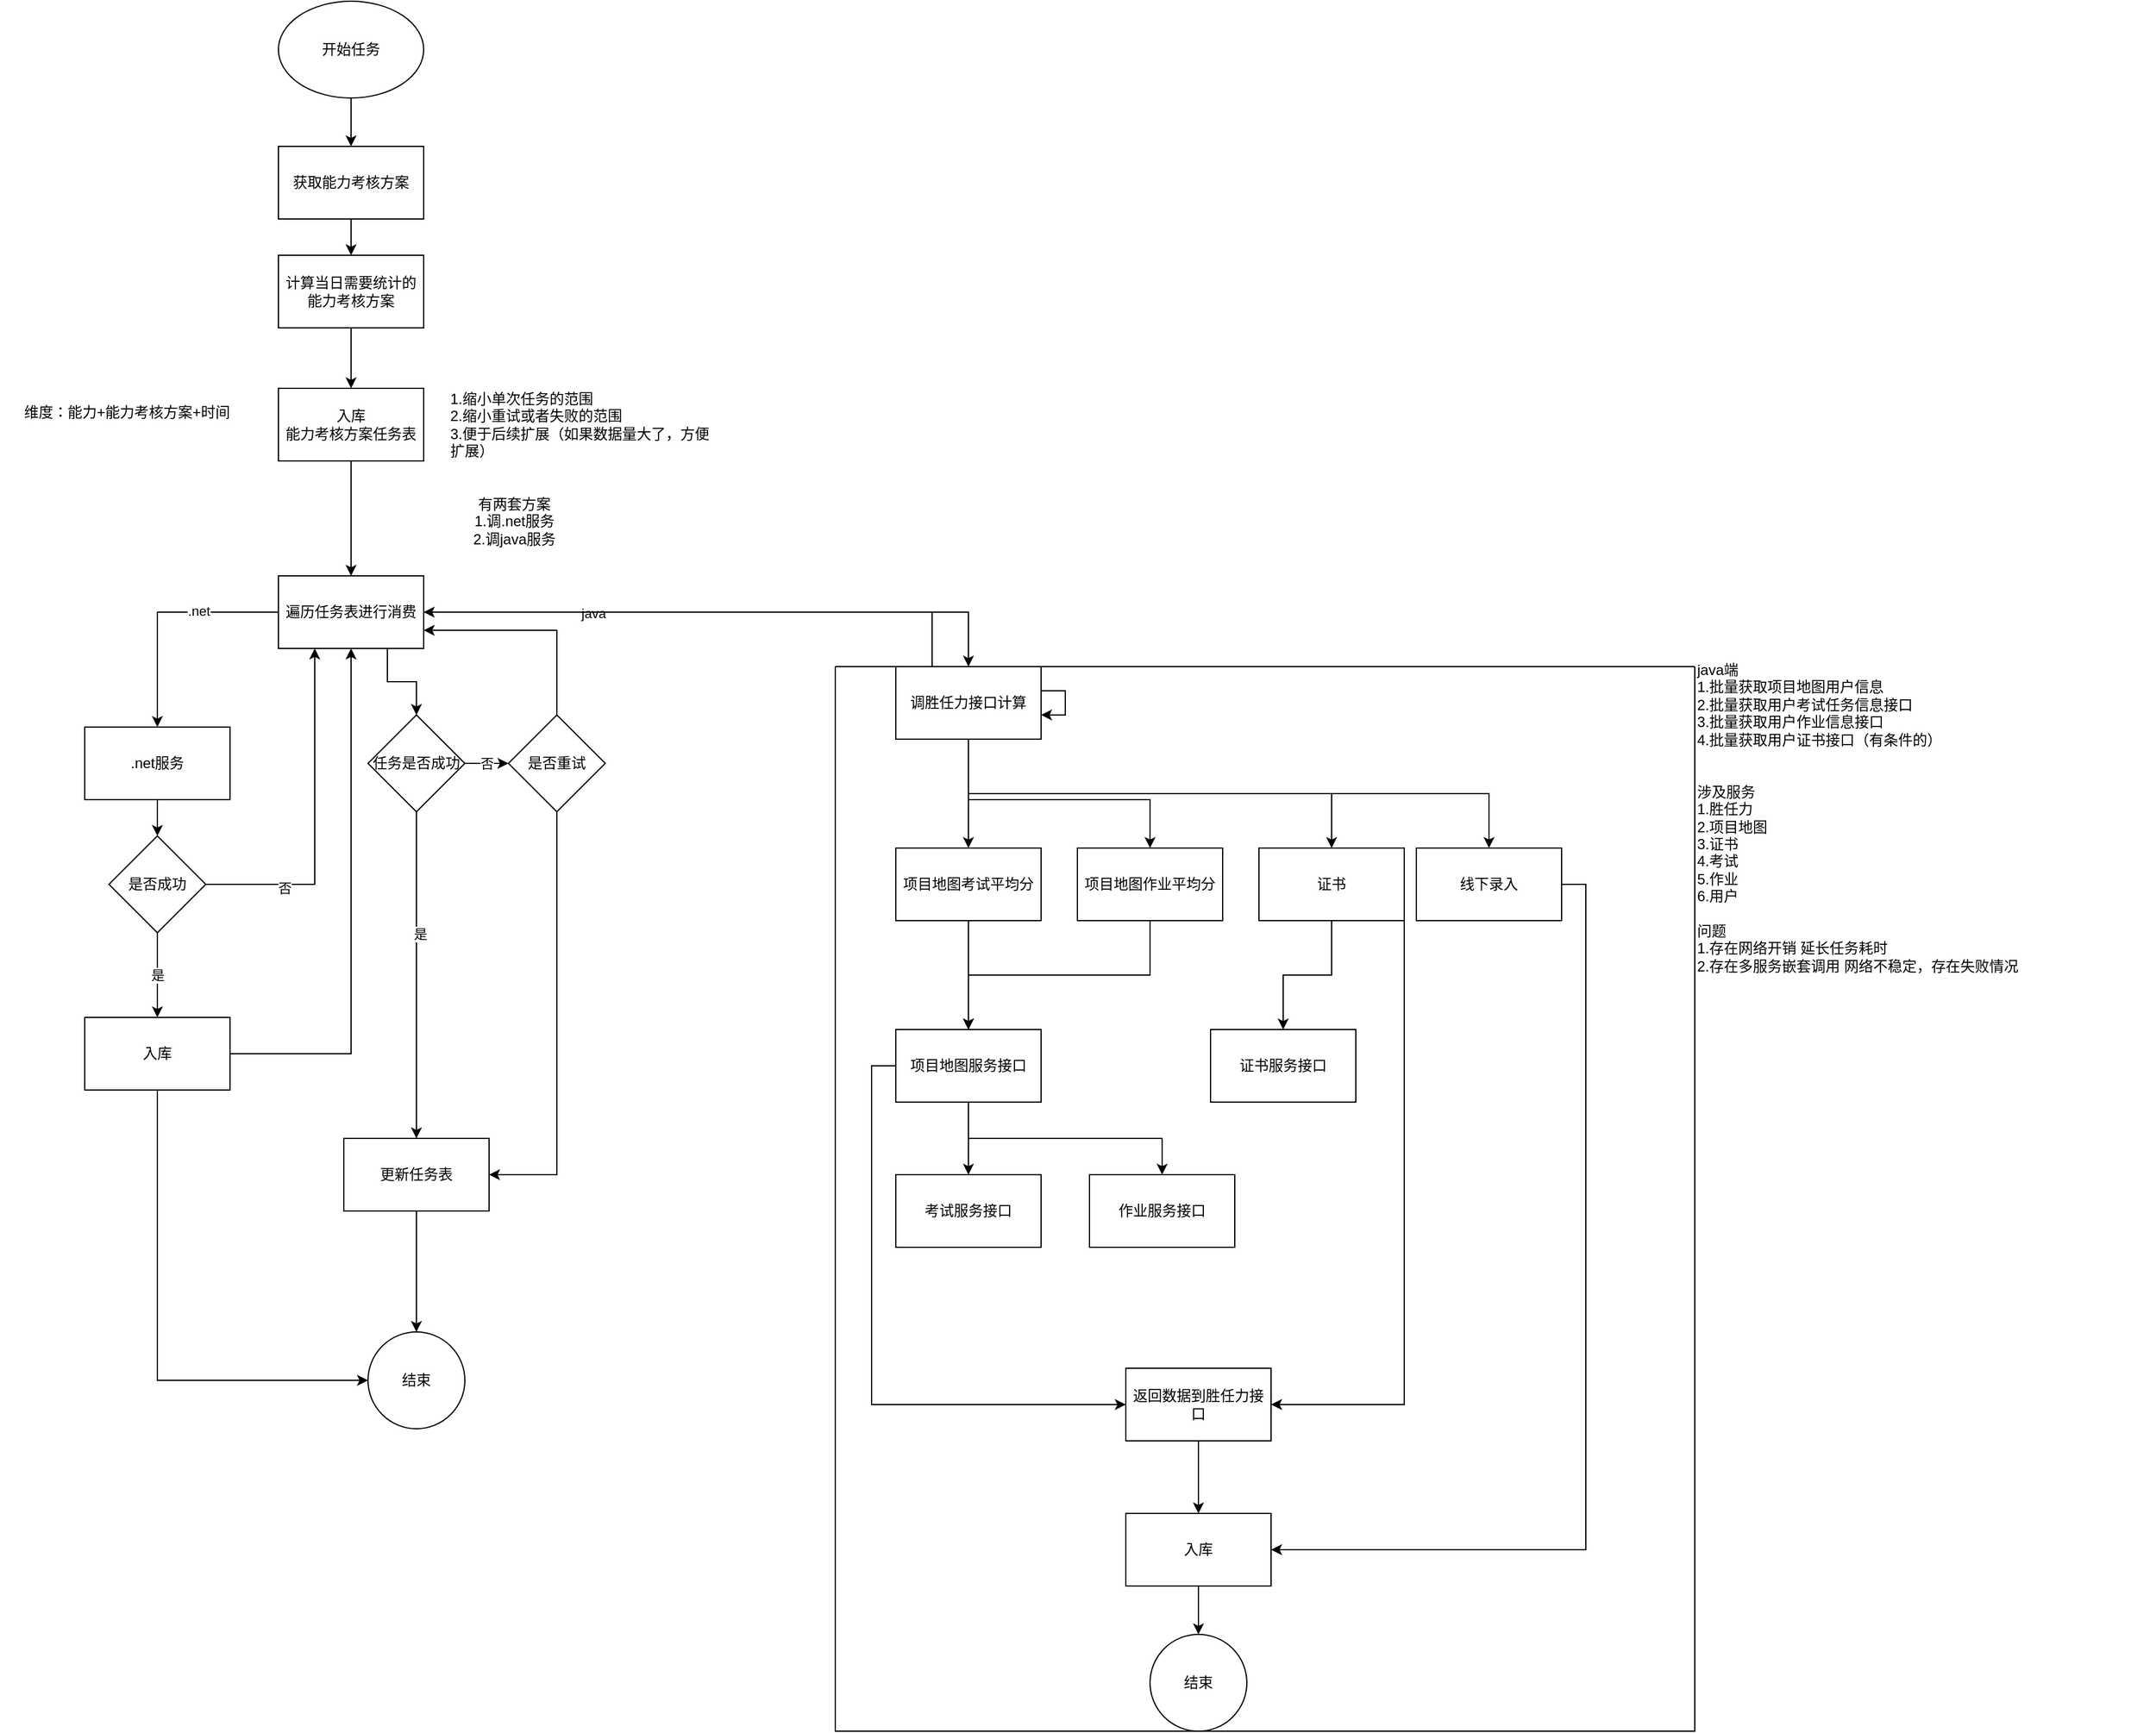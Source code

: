 <mxfile version="16.6.1" type="github">
  <diagram id="9e6fux_CzkJda0glSuWo" name="Page-1">
    <mxGraphModel dx="1422" dy="762" grid="1" gridSize="10" guides="1" tooltips="1" connect="1" arrows="1" fold="1" page="1" pageScale="1" pageWidth="827" pageHeight="1169" math="0" shadow="0">
      <root>
        <mxCell id="0" />
        <mxCell id="1" parent="0" />
        <mxCell id="gfrnAxkRrdRLA-EYFsuY-3" style="edgeStyle=orthogonalEdgeStyle;rounded=0;orthogonalLoop=1;jettySize=auto;html=1;exitX=0.5;exitY=1;exitDx=0;exitDy=0;" edge="1" parent="1" source="gfrnAxkRrdRLA-EYFsuY-1" target="gfrnAxkRrdRLA-EYFsuY-2">
          <mxGeometry relative="1" as="geometry" />
        </mxCell>
        <mxCell id="gfrnAxkRrdRLA-EYFsuY-1" value="开始任务" style="ellipse;whiteSpace=wrap;html=1;" vertex="1" parent="1">
          <mxGeometry x="340" y="110" width="120" height="80" as="geometry" />
        </mxCell>
        <mxCell id="gfrnAxkRrdRLA-EYFsuY-5" style="edgeStyle=orthogonalEdgeStyle;rounded=0;orthogonalLoop=1;jettySize=auto;html=1;exitX=0.5;exitY=1;exitDx=0;exitDy=0;" edge="1" parent="1" source="gfrnAxkRrdRLA-EYFsuY-2" target="gfrnAxkRrdRLA-EYFsuY-4">
          <mxGeometry relative="1" as="geometry" />
        </mxCell>
        <mxCell id="gfrnAxkRrdRLA-EYFsuY-2" value="获取能力考核方案" style="rounded=0;whiteSpace=wrap;html=1;" vertex="1" parent="1">
          <mxGeometry x="340" y="230" width="120" height="60" as="geometry" />
        </mxCell>
        <mxCell id="gfrnAxkRrdRLA-EYFsuY-7" style="edgeStyle=orthogonalEdgeStyle;rounded=0;orthogonalLoop=1;jettySize=auto;html=1;exitX=0.5;exitY=1;exitDx=0;exitDy=0;" edge="1" parent="1" source="gfrnAxkRrdRLA-EYFsuY-4" target="gfrnAxkRrdRLA-EYFsuY-6">
          <mxGeometry relative="1" as="geometry" />
        </mxCell>
        <mxCell id="gfrnAxkRrdRLA-EYFsuY-4" value="计算当日需要统计的能力考核方案" style="rounded=0;whiteSpace=wrap;html=1;" vertex="1" parent="1">
          <mxGeometry x="340" y="320" width="120" height="60" as="geometry" />
        </mxCell>
        <mxCell id="gfrnAxkRrdRLA-EYFsuY-11" style="edgeStyle=orthogonalEdgeStyle;rounded=0;orthogonalLoop=1;jettySize=auto;html=1;exitX=0.5;exitY=1;exitDx=0;exitDy=0;" edge="1" parent="1" source="gfrnAxkRrdRLA-EYFsuY-6" target="gfrnAxkRrdRLA-EYFsuY-10">
          <mxGeometry relative="1" as="geometry" />
        </mxCell>
        <mxCell id="gfrnAxkRrdRLA-EYFsuY-6" value="入库&lt;br&gt;能力考核方案任务表" style="rounded=0;whiteSpace=wrap;html=1;" vertex="1" parent="1">
          <mxGeometry x="340" y="430" width="120" height="60" as="geometry" />
        </mxCell>
        <mxCell id="gfrnAxkRrdRLA-EYFsuY-9" value="1.缩小单次任务的范围&lt;br&gt;2.缩小重试或者失败的范围&lt;br&gt;3.便于后续扩展（如果数据量大了，方便扩展）" style="text;html=1;strokeColor=none;fillColor=none;align=left;verticalAlign=middle;whiteSpace=wrap;rounded=0;" vertex="1" parent="1">
          <mxGeometry x="480" y="430" width="220" height="60" as="geometry" />
        </mxCell>
        <mxCell id="gfrnAxkRrdRLA-EYFsuY-16" style="edgeStyle=orthogonalEdgeStyle;rounded=0;orthogonalLoop=1;jettySize=auto;html=1;" edge="1" parent="1" source="gfrnAxkRrdRLA-EYFsuY-10" target="gfrnAxkRrdRLA-EYFsuY-15">
          <mxGeometry relative="1" as="geometry" />
        </mxCell>
        <mxCell id="gfrnAxkRrdRLA-EYFsuY-17" value=".net" style="edgeLabel;html=1;align=center;verticalAlign=middle;resizable=0;points=[];" vertex="1" connectable="0" parent="gfrnAxkRrdRLA-EYFsuY-16">
          <mxGeometry x="-0.319" y="-1" relative="1" as="geometry">
            <mxPoint as="offset" />
          </mxGeometry>
        </mxCell>
        <mxCell id="gfrnAxkRrdRLA-EYFsuY-18" style="edgeStyle=orthogonalEdgeStyle;rounded=0;orthogonalLoop=1;jettySize=auto;html=1;exitX=1;exitY=0.5;exitDx=0;exitDy=0;" edge="1" parent="1" source="gfrnAxkRrdRLA-EYFsuY-10" target="gfrnAxkRrdRLA-EYFsuY-13">
          <mxGeometry relative="1" as="geometry" />
        </mxCell>
        <mxCell id="gfrnAxkRrdRLA-EYFsuY-19" value="java" style="edgeLabel;html=1;align=center;verticalAlign=middle;resizable=0;points=[];" vertex="1" connectable="0" parent="gfrnAxkRrdRLA-EYFsuY-18">
          <mxGeometry x="-0.434" y="-1" relative="1" as="geometry">
            <mxPoint as="offset" />
          </mxGeometry>
        </mxCell>
        <mxCell id="gfrnAxkRrdRLA-EYFsuY-34" style="edgeStyle=orthogonalEdgeStyle;rounded=0;orthogonalLoop=1;jettySize=auto;html=1;exitX=0.75;exitY=1;exitDx=0;exitDy=0;entryX=0.5;entryY=0;entryDx=0;entryDy=0;" edge="1" parent="1" source="gfrnAxkRrdRLA-EYFsuY-10" target="gfrnAxkRrdRLA-EYFsuY-33">
          <mxGeometry relative="1" as="geometry" />
        </mxCell>
        <mxCell id="gfrnAxkRrdRLA-EYFsuY-10" value="遍历任务表进行消费" style="rounded=0;whiteSpace=wrap;html=1;" vertex="1" parent="1">
          <mxGeometry x="340" y="585" width="120" height="60" as="geometry" />
        </mxCell>
        <mxCell id="gfrnAxkRrdRLA-EYFsuY-12" value="维度：能力+能力考核方案+时间" style="text;html=1;strokeColor=none;fillColor=none;align=center;verticalAlign=middle;whiteSpace=wrap;rounded=0;" vertex="1" parent="1">
          <mxGeometry x="110" y="440" width="210" height="20" as="geometry" />
        </mxCell>
        <mxCell id="gfrnAxkRrdRLA-EYFsuY-49" style="edgeStyle=orthogonalEdgeStyle;rounded=0;orthogonalLoop=1;jettySize=auto;html=1;exitX=0.5;exitY=1;exitDx=0;exitDy=0;" edge="1" parent="1" source="gfrnAxkRrdRLA-EYFsuY-13" target="gfrnAxkRrdRLA-EYFsuY-48">
          <mxGeometry relative="1" as="geometry" />
        </mxCell>
        <mxCell id="gfrnAxkRrdRLA-EYFsuY-54" style="edgeStyle=orthogonalEdgeStyle;rounded=0;orthogonalLoop=1;jettySize=auto;html=1;" edge="1" parent="1" source="gfrnAxkRrdRLA-EYFsuY-13" target="gfrnAxkRrdRLA-EYFsuY-50">
          <mxGeometry relative="1" as="geometry">
            <Array as="points">
              <mxPoint x="910" y="770" />
              <mxPoint x="1060" y="770" />
            </Array>
          </mxGeometry>
        </mxCell>
        <mxCell id="gfrnAxkRrdRLA-EYFsuY-55" style="edgeStyle=orthogonalEdgeStyle;rounded=0;orthogonalLoop=1;jettySize=auto;html=1;exitX=0.5;exitY=1;exitDx=0;exitDy=0;entryX=0.5;entryY=0;entryDx=0;entryDy=0;" edge="1" parent="1" source="gfrnAxkRrdRLA-EYFsuY-13" target="gfrnAxkRrdRLA-EYFsuY-53">
          <mxGeometry relative="1" as="geometry" />
        </mxCell>
        <mxCell id="gfrnAxkRrdRLA-EYFsuY-56" style="edgeStyle=orthogonalEdgeStyle;rounded=0;orthogonalLoop=1;jettySize=auto;html=1;exitX=0.5;exitY=1;exitDx=0;exitDy=0;entryX=0.5;entryY=0;entryDx=0;entryDy=0;" edge="1" parent="1" source="gfrnAxkRrdRLA-EYFsuY-13" target="gfrnAxkRrdRLA-EYFsuY-52">
          <mxGeometry relative="1" as="geometry" />
        </mxCell>
        <mxCell id="gfrnAxkRrdRLA-EYFsuY-23" style="edgeStyle=orthogonalEdgeStyle;rounded=0;orthogonalLoop=1;jettySize=auto;html=1;exitX=0.5;exitY=1;exitDx=0;exitDy=0;" edge="1" parent="1" source="gfrnAxkRrdRLA-EYFsuY-15" target="gfrnAxkRrdRLA-EYFsuY-22">
          <mxGeometry relative="1" as="geometry" />
        </mxCell>
        <mxCell id="gfrnAxkRrdRLA-EYFsuY-15" value=".net服务" style="rounded=0;whiteSpace=wrap;html=1;" vertex="1" parent="1">
          <mxGeometry x="180" y="710" width="120" height="60" as="geometry" />
        </mxCell>
        <mxCell id="gfrnAxkRrdRLA-EYFsuY-27" value="是" style="edgeStyle=orthogonalEdgeStyle;rounded=0;orthogonalLoop=1;jettySize=auto;html=1;exitX=0.5;exitY=1;exitDx=0;exitDy=0;" edge="1" parent="1" source="gfrnAxkRrdRLA-EYFsuY-22" target="gfrnAxkRrdRLA-EYFsuY-25">
          <mxGeometry relative="1" as="geometry" />
        </mxCell>
        <mxCell id="gfrnAxkRrdRLA-EYFsuY-31" style="edgeStyle=orthogonalEdgeStyle;rounded=0;orthogonalLoop=1;jettySize=auto;html=1;entryX=0.25;entryY=1;entryDx=0;entryDy=0;" edge="1" parent="1" source="gfrnAxkRrdRLA-EYFsuY-22" target="gfrnAxkRrdRLA-EYFsuY-10">
          <mxGeometry relative="1" as="geometry" />
        </mxCell>
        <mxCell id="gfrnAxkRrdRLA-EYFsuY-32" value="否" style="edgeLabel;html=1;align=center;verticalAlign=middle;resizable=0;points=[];" vertex="1" connectable="0" parent="gfrnAxkRrdRLA-EYFsuY-31">
          <mxGeometry x="-0.544" y="-3" relative="1" as="geometry">
            <mxPoint as="offset" />
          </mxGeometry>
        </mxCell>
        <mxCell id="gfrnAxkRrdRLA-EYFsuY-22" value="是否成功" style="rhombus;whiteSpace=wrap;html=1;" vertex="1" parent="1">
          <mxGeometry x="200" y="800" width="80" height="80" as="geometry" />
        </mxCell>
        <mxCell id="gfrnAxkRrdRLA-EYFsuY-28" style="edgeStyle=orthogonalEdgeStyle;rounded=0;orthogonalLoop=1;jettySize=auto;html=1;exitX=1;exitY=0.5;exitDx=0;exitDy=0;" edge="1" parent="1" source="gfrnAxkRrdRLA-EYFsuY-25" target="gfrnAxkRrdRLA-EYFsuY-10">
          <mxGeometry relative="1" as="geometry" />
        </mxCell>
        <mxCell id="gfrnAxkRrdRLA-EYFsuY-40" style="edgeStyle=orthogonalEdgeStyle;rounded=0;orthogonalLoop=1;jettySize=auto;html=1;exitX=0.5;exitY=1;exitDx=0;exitDy=0;entryX=0;entryY=0.5;entryDx=0;entryDy=0;" edge="1" parent="1" source="gfrnAxkRrdRLA-EYFsuY-25" target="gfrnAxkRrdRLA-EYFsuY-37">
          <mxGeometry relative="1" as="geometry" />
        </mxCell>
        <mxCell id="gfrnAxkRrdRLA-EYFsuY-25" value="入库" style="rounded=0;whiteSpace=wrap;html=1;" vertex="1" parent="1">
          <mxGeometry x="180" y="950" width="120" height="60" as="geometry" />
        </mxCell>
        <mxCell id="gfrnAxkRrdRLA-EYFsuY-36" style="edgeStyle=orthogonalEdgeStyle;rounded=0;orthogonalLoop=1;jettySize=auto;html=1;exitX=0.5;exitY=1;exitDx=0;exitDy=0;" edge="1" parent="1" source="gfrnAxkRrdRLA-EYFsuY-33" target="gfrnAxkRrdRLA-EYFsuY-35">
          <mxGeometry relative="1" as="geometry" />
        </mxCell>
        <mxCell id="gfrnAxkRrdRLA-EYFsuY-41" value="是" style="edgeLabel;html=1;align=center;verticalAlign=middle;resizable=0;points=[];" vertex="1" connectable="0" parent="gfrnAxkRrdRLA-EYFsuY-36">
          <mxGeometry x="-0.252" y="3" relative="1" as="geometry">
            <mxPoint as="offset" />
          </mxGeometry>
        </mxCell>
        <mxCell id="gfrnAxkRrdRLA-EYFsuY-46" value="否" style="edgeStyle=orthogonalEdgeStyle;rounded=0;orthogonalLoop=1;jettySize=auto;html=1;exitX=1;exitY=0.5;exitDx=0;exitDy=0;entryX=0;entryY=0.5;entryDx=0;entryDy=0;" edge="1" parent="1" source="gfrnAxkRrdRLA-EYFsuY-33" target="gfrnAxkRrdRLA-EYFsuY-42">
          <mxGeometry relative="1" as="geometry" />
        </mxCell>
        <mxCell id="gfrnAxkRrdRLA-EYFsuY-33" value="任务是否成功" style="rhombus;whiteSpace=wrap;html=1;" vertex="1" parent="1">
          <mxGeometry x="414" y="700" width="80" height="80" as="geometry" />
        </mxCell>
        <mxCell id="gfrnAxkRrdRLA-EYFsuY-38" style="edgeStyle=orthogonalEdgeStyle;rounded=0;orthogonalLoop=1;jettySize=auto;html=1;exitX=0.5;exitY=1;exitDx=0;exitDy=0;" edge="1" parent="1" source="gfrnAxkRrdRLA-EYFsuY-35" target="gfrnAxkRrdRLA-EYFsuY-37">
          <mxGeometry relative="1" as="geometry" />
        </mxCell>
        <mxCell id="gfrnAxkRrdRLA-EYFsuY-35" value="更新任务表" style="rounded=0;whiteSpace=wrap;html=1;" vertex="1" parent="1">
          <mxGeometry x="394" y="1050" width="120" height="60" as="geometry" />
        </mxCell>
        <mxCell id="gfrnAxkRrdRLA-EYFsuY-37" value="结束" style="ellipse;whiteSpace=wrap;html=1;aspect=fixed;" vertex="1" parent="1">
          <mxGeometry x="414" y="1210" width="80" height="80" as="geometry" />
        </mxCell>
        <mxCell id="gfrnAxkRrdRLA-EYFsuY-44" style="edgeStyle=orthogonalEdgeStyle;rounded=0;orthogonalLoop=1;jettySize=auto;html=1;exitX=0.5;exitY=0;exitDx=0;exitDy=0;entryX=1;entryY=0.75;entryDx=0;entryDy=0;" edge="1" parent="1" source="gfrnAxkRrdRLA-EYFsuY-42" target="gfrnAxkRrdRLA-EYFsuY-10">
          <mxGeometry relative="1" as="geometry" />
        </mxCell>
        <mxCell id="gfrnAxkRrdRLA-EYFsuY-45" style="edgeStyle=orthogonalEdgeStyle;rounded=0;orthogonalLoop=1;jettySize=auto;html=1;exitX=0.5;exitY=1;exitDx=0;exitDy=0;entryX=1;entryY=0.5;entryDx=0;entryDy=0;" edge="1" parent="1" source="gfrnAxkRrdRLA-EYFsuY-42" target="gfrnAxkRrdRLA-EYFsuY-35">
          <mxGeometry relative="1" as="geometry" />
        </mxCell>
        <mxCell id="gfrnAxkRrdRLA-EYFsuY-42" value="是否重试" style="rhombus;whiteSpace=wrap;html=1;" vertex="1" parent="1">
          <mxGeometry x="530" y="700" width="80" height="80" as="geometry" />
        </mxCell>
        <mxCell id="gfrnAxkRrdRLA-EYFsuY-47" value="有两套方案&lt;br&gt;1.调.net服务&lt;br&gt;2.调java服务" style="text;html=1;strokeColor=none;fillColor=none;align=center;verticalAlign=middle;whiteSpace=wrap;rounded=0;" vertex="1" parent="1">
          <mxGeometry x="460" y="530" width="150" height="20" as="geometry" />
        </mxCell>
        <mxCell id="gfrnAxkRrdRLA-EYFsuY-60" style="edgeStyle=orthogonalEdgeStyle;rounded=0;orthogonalLoop=1;jettySize=auto;html=1;exitX=0.5;exitY=1;exitDx=0;exitDy=0;" edge="1" parent="1" source="gfrnAxkRrdRLA-EYFsuY-48" target="gfrnAxkRrdRLA-EYFsuY-59">
          <mxGeometry relative="1" as="geometry" />
        </mxCell>
        <mxCell id="gfrnAxkRrdRLA-EYFsuY-48" value="项目地图考试平均分" style="rounded=0;whiteSpace=wrap;html=1;" vertex="1" parent="1">
          <mxGeometry x="850" y="810" width="120" height="60" as="geometry" />
        </mxCell>
        <mxCell id="gfrnAxkRrdRLA-EYFsuY-63" style="edgeStyle=orthogonalEdgeStyle;rounded=0;orthogonalLoop=1;jettySize=auto;html=1;exitX=0.5;exitY=1;exitDx=0;exitDy=0;entryX=0.5;entryY=0;entryDx=0;entryDy=0;" edge="1" parent="1" source="gfrnAxkRrdRLA-EYFsuY-50" target="gfrnAxkRrdRLA-EYFsuY-59">
          <mxGeometry relative="1" as="geometry" />
        </mxCell>
        <mxCell id="gfrnAxkRrdRLA-EYFsuY-50" value="项目地图作业平均分" style="rounded=0;whiteSpace=wrap;html=1;" vertex="1" parent="1">
          <mxGeometry x="1000" y="810" width="120" height="60" as="geometry" />
        </mxCell>
        <mxCell id="gfrnAxkRrdRLA-EYFsuY-78" style="edgeStyle=orthogonalEdgeStyle;rounded=0;orthogonalLoop=1;jettySize=auto;html=1;exitX=1;exitY=0.5;exitDx=0;exitDy=0;entryX=1;entryY=0.5;entryDx=0;entryDy=0;" edge="1" parent="1" source="gfrnAxkRrdRLA-EYFsuY-52" target="gfrnAxkRrdRLA-EYFsuY-77">
          <mxGeometry relative="1" as="geometry" />
        </mxCell>
        <mxCell id="gfrnAxkRrdRLA-EYFsuY-52" value="线下录入" style="rounded=0;whiteSpace=wrap;html=1;" vertex="1" parent="1">
          <mxGeometry x="1280" y="810" width="120" height="60" as="geometry" />
        </mxCell>
        <mxCell id="gfrnAxkRrdRLA-EYFsuY-69" style="edgeStyle=orthogonalEdgeStyle;rounded=0;orthogonalLoop=1;jettySize=auto;html=1;exitX=0.5;exitY=1;exitDx=0;exitDy=0;" edge="1" parent="1" source="gfrnAxkRrdRLA-EYFsuY-53" target="gfrnAxkRrdRLA-EYFsuY-68">
          <mxGeometry relative="1" as="geometry" />
        </mxCell>
        <mxCell id="gfrnAxkRrdRLA-EYFsuY-75" style="edgeStyle=orthogonalEdgeStyle;rounded=0;orthogonalLoop=1;jettySize=auto;html=1;exitX=1;exitY=0.5;exitDx=0;exitDy=0;entryX=1;entryY=0.5;entryDx=0;entryDy=0;" edge="1" parent="1" source="gfrnAxkRrdRLA-EYFsuY-53" target="gfrnAxkRrdRLA-EYFsuY-72">
          <mxGeometry relative="1" as="geometry">
            <Array as="points">
              <mxPoint x="1270" y="1270" />
            </Array>
          </mxGeometry>
        </mxCell>
        <mxCell id="gfrnAxkRrdRLA-EYFsuY-53" value="证书" style="rounded=0;whiteSpace=wrap;html=1;" vertex="1" parent="1">
          <mxGeometry x="1150" y="810" width="120" height="60" as="geometry" />
        </mxCell>
        <mxCell id="gfrnAxkRrdRLA-EYFsuY-66" style="edgeStyle=orthogonalEdgeStyle;rounded=0;orthogonalLoop=1;jettySize=auto;html=1;exitX=0.5;exitY=1;exitDx=0;exitDy=0;" edge="1" parent="1" source="gfrnAxkRrdRLA-EYFsuY-59" target="gfrnAxkRrdRLA-EYFsuY-64">
          <mxGeometry relative="1" as="geometry" />
        </mxCell>
        <mxCell id="gfrnAxkRrdRLA-EYFsuY-67" style="edgeStyle=orthogonalEdgeStyle;rounded=0;orthogonalLoop=1;jettySize=auto;html=1;exitX=0.5;exitY=1;exitDx=0;exitDy=0;entryX=0.5;entryY=0;entryDx=0;entryDy=0;" edge="1" parent="1" source="gfrnAxkRrdRLA-EYFsuY-59" target="gfrnAxkRrdRLA-EYFsuY-65">
          <mxGeometry relative="1" as="geometry" />
        </mxCell>
        <mxCell id="gfrnAxkRrdRLA-EYFsuY-74" style="edgeStyle=orthogonalEdgeStyle;rounded=0;orthogonalLoop=1;jettySize=auto;html=1;exitX=0;exitY=0.5;exitDx=0;exitDy=0;entryX=0;entryY=0.5;entryDx=0;entryDy=0;" edge="1" parent="1" source="gfrnAxkRrdRLA-EYFsuY-59" target="gfrnAxkRrdRLA-EYFsuY-72">
          <mxGeometry relative="1" as="geometry" />
        </mxCell>
        <mxCell id="gfrnAxkRrdRLA-EYFsuY-59" value="项目地图服务接口" style="rounded=0;whiteSpace=wrap;html=1;" vertex="1" parent="1">
          <mxGeometry x="850" y="960" width="120" height="60" as="geometry" />
        </mxCell>
        <mxCell id="gfrnAxkRrdRLA-EYFsuY-64" value="考试服务接口" style="rounded=0;whiteSpace=wrap;html=1;" vertex="1" parent="1">
          <mxGeometry x="850" y="1080" width="120" height="60" as="geometry" />
        </mxCell>
        <mxCell id="gfrnAxkRrdRLA-EYFsuY-65" value="作业服务接口" style="rounded=0;whiteSpace=wrap;html=1;" vertex="1" parent="1">
          <mxGeometry x="1010" y="1080" width="120" height="60" as="geometry" />
        </mxCell>
        <mxCell id="gfrnAxkRrdRLA-EYFsuY-68" value="证书服务接口" style="rounded=0;whiteSpace=wrap;html=1;" vertex="1" parent="1">
          <mxGeometry x="1110" y="960" width="120" height="60" as="geometry" />
        </mxCell>
        <mxCell id="gfrnAxkRrdRLA-EYFsuY-82" style="edgeStyle=orthogonalEdgeStyle;rounded=0;orthogonalLoop=1;jettySize=auto;html=1;exitX=0.5;exitY=1;exitDx=0;exitDy=0;" edge="1" parent="1" source="gfrnAxkRrdRLA-EYFsuY-72" target="gfrnAxkRrdRLA-EYFsuY-77">
          <mxGeometry relative="1" as="geometry" />
        </mxCell>
        <mxCell id="gfrnAxkRrdRLA-EYFsuY-72" value="返回数据到胜任力接口" style="rounded=0;whiteSpace=wrap;html=1;" vertex="1" parent="1">
          <mxGeometry x="1040" y="1240" width="120" height="60" as="geometry" />
        </mxCell>
        <mxCell id="gfrnAxkRrdRLA-EYFsuY-81" style="edgeStyle=orthogonalEdgeStyle;rounded=0;orthogonalLoop=1;jettySize=auto;html=1;exitX=0.5;exitY=1;exitDx=0;exitDy=0;" edge="1" parent="1" source="gfrnAxkRrdRLA-EYFsuY-77" target="gfrnAxkRrdRLA-EYFsuY-80">
          <mxGeometry relative="1" as="geometry" />
        </mxCell>
        <mxCell id="gfrnAxkRrdRLA-EYFsuY-77" value="入库" style="rounded=0;whiteSpace=wrap;html=1;" vertex="1" parent="1">
          <mxGeometry x="1040" y="1360" width="120" height="60" as="geometry" />
        </mxCell>
        <mxCell id="gfrnAxkRrdRLA-EYFsuY-79" value="" style="swimlane;startSize=0;" vertex="1" parent="1">
          <mxGeometry x="800" y="660" width="710" height="880" as="geometry" />
        </mxCell>
        <mxCell id="gfrnAxkRrdRLA-EYFsuY-80" value="结束" style="ellipse;whiteSpace=wrap;html=1;aspect=fixed;" vertex="1" parent="gfrnAxkRrdRLA-EYFsuY-79">
          <mxGeometry x="260" y="800" width="80" height="80" as="geometry" />
        </mxCell>
        <mxCell id="gfrnAxkRrdRLA-EYFsuY-13" value="调胜任力接口计算" style="rounded=0;whiteSpace=wrap;html=1;" vertex="1" parent="gfrnAxkRrdRLA-EYFsuY-79">
          <mxGeometry x="50" width="120" height="60" as="geometry" />
        </mxCell>
        <mxCell id="gfrnAxkRrdRLA-EYFsuY-83" style="edgeStyle=orthogonalEdgeStyle;rounded=0;orthogonalLoop=1;jettySize=auto;html=1;" edge="1" parent="gfrnAxkRrdRLA-EYFsuY-79" source="gfrnAxkRrdRLA-EYFsuY-13" target="gfrnAxkRrdRLA-EYFsuY-13">
          <mxGeometry relative="1" as="geometry" />
        </mxCell>
        <mxCell id="gfrnAxkRrdRLA-EYFsuY-84" style="edgeStyle=orthogonalEdgeStyle;rounded=0;orthogonalLoop=1;jettySize=auto;html=1;exitX=0.25;exitY=0;exitDx=0;exitDy=0;entryX=1;entryY=0.5;entryDx=0;entryDy=0;" edge="1" parent="1" source="gfrnAxkRrdRLA-EYFsuY-13" target="gfrnAxkRrdRLA-EYFsuY-10">
          <mxGeometry relative="1" as="geometry" />
        </mxCell>
        <mxCell id="gfrnAxkRrdRLA-EYFsuY-86" value="java端&lt;br&gt;1.批量获取项目地图用户信息&lt;br&gt;2.批量获取用户考试任务信息接口&lt;br&gt;3.批量获取用户作业信息接口&lt;br&gt;4.批量获取用户证书接口（有条件的）&lt;br&gt;&lt;br&gt;&lt;br&gt;涉及服务&lt;br&gt;1.胜任力&lt;br&gt;2.项目地图&lt;br&gt;3.证书&lt;br&gt;4.考试&lt;br&gt;5.作业&lt;br&gt;6.用户&lt;br&gt;&lt;br&gt;问题&lt;br&gt;1.存在网络开销 延长任务耗时&lt;br&gt;2.存在多服务嵌套调用 网络不稳定，存在失败情况" style="text;html=1;strokeColor=none;fillColor=none;align=left;verticalAlign=middle;whiteSpace=wrap;rounded=0;" vertex="1" parent="1">
          <mxGeometry x="1510" y="660" width="380" height="250" as="geometry" />
        </mxCell>
      </root>
    </mxGraphModel>
  </diagram>
</mxfile>
